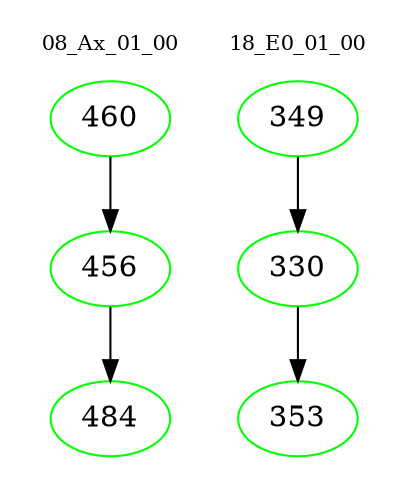 digraph{
subgraph cluster_0 {
color = white
label = "08_Ax_01_00";
fontsize=10;
T0_460 [label="460", color="green"]
T0_460 -> T0_456 [color="black"]
T0_456 [label="456", color="green"]
T0_456 -> T0_484 [color="black"]
T0_484 [label="484", color="green"]
}
subgraph cluster_1 {
color = white
label = "18_E0_01_00";
fontsize=10;
T1_349 [label="349", color="green"]
T1_349 -> T1_330 [color="black"]
T1_330 [label="330", color="green"]
T1_330 -> T1_353 [color="black"]
T1_353 [label="353", color="green"]
}
}

